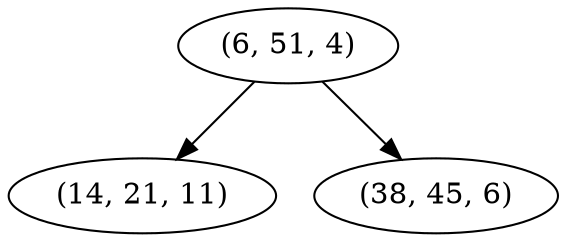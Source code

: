 digraph tree {
    "(6, 51, 4)";
    "(14, 21, 11)";
    "(38, 45, 6)";
    "(6, 51, 4)" -> "(14, 21, 11)";
    "(6, 51, 4)" -> "(38, 45, 6)";
}
